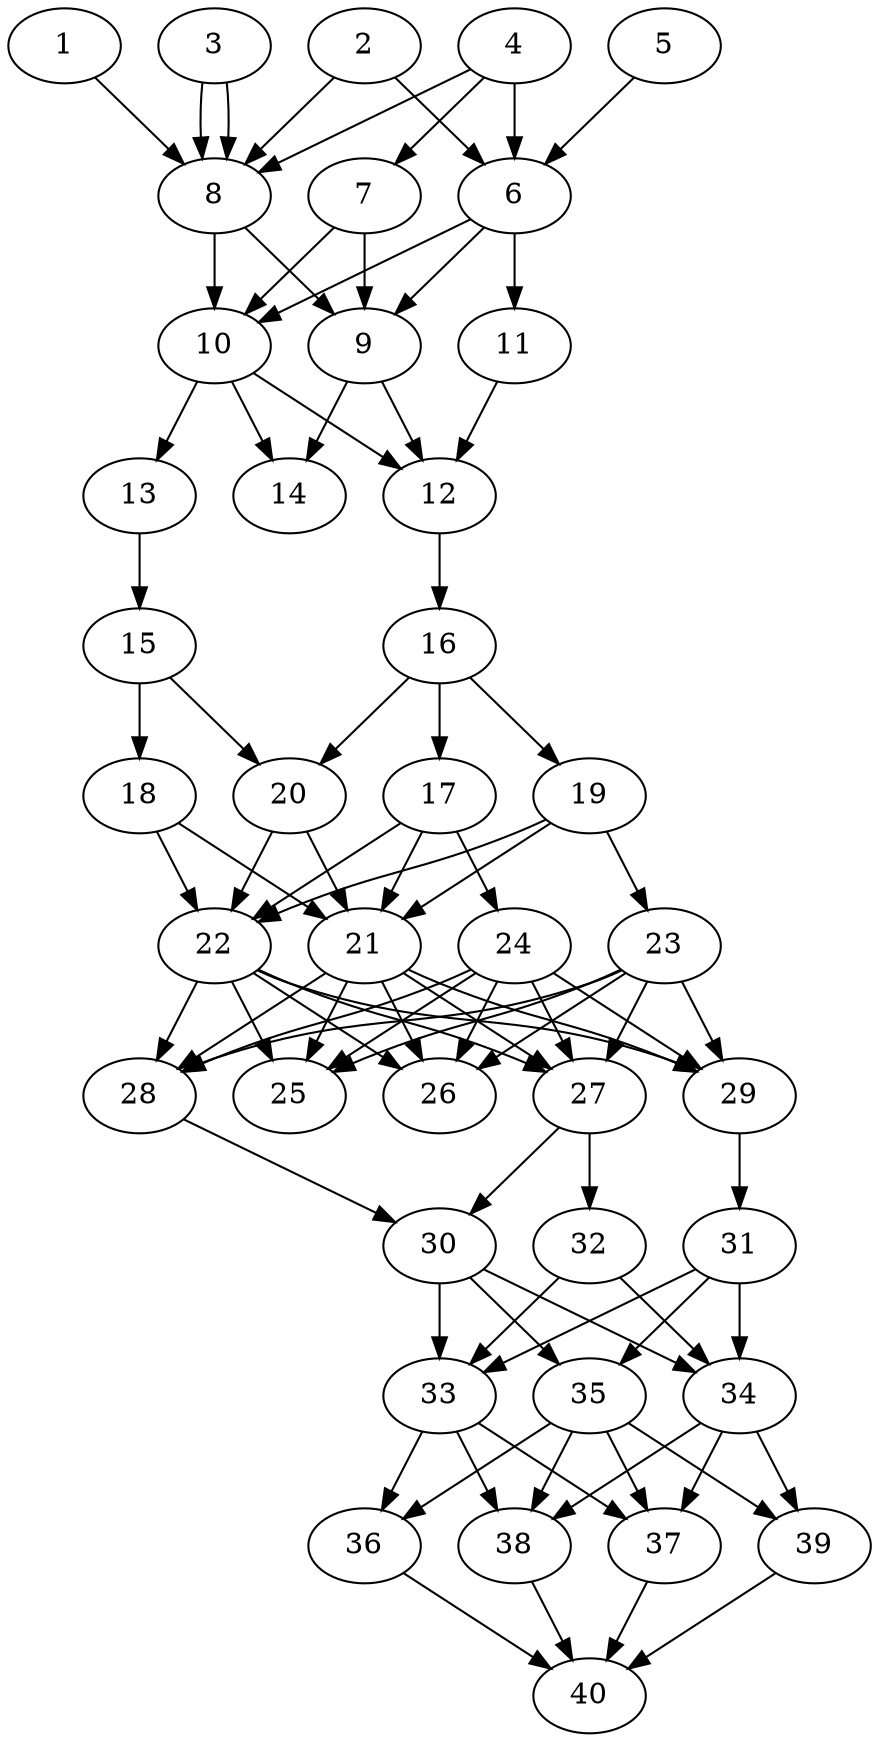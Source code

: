 // DAG automatically generated by daggen at Tue Aug  6 16:28:35 2019
// ./daggen --dot -n 40 --ccr 0.4 --fat 0.4 --regular 0.5 --density 0.9 --mindata 5242880 --maxdata 52428800 
digraph G {
  1 [size="74012160", alpha="0.17", expect_size="29604864"] 
  1 -> 8 [size ="29604864"]
  2 [size="80706560", alpha="0.07", expect_size="32282624"] 
  2 -> 6 [size ="32282624"]
  2 -> 8 [size ="32282624"]
  3 [size="119685120", alpha="0.17", expect_size="47874048"] 
  3 -> 8 [size ="47874048"]
  3 -> 8 [size ="47874048"]
  4 [size="100352000", alpha="0.03", expect_size="40140800"] 
  4 -> 6 [size ="40140800"]
  4 -> 7 [size ="40140800"]
  4 -> 8 [size ="40140800"]
  5 [size="43834880", alpha="0.18", expect_size="17533952"] 
  5 -> 6 [size ="17533952"]
  6 [size="47969280", alpha="0.11", expect_size="19187712"] 
  6 -> 9 [size ="19187712"]
  6 -> 10 [size ="19187712"]
  6 -> 11 [size ="19187712"]
  7 [size="40120320", alpha="0.01", expect_size="16048128"] 
  7 -> 9 [size ="16048128"]
  7 -> 10 [size ="16048128"]
  8 [size="73034240", alpha="0.01", expect_size="29213696"] 
  8 -> 9 [size ="29213696"]
  8 -> 10 [size ="29213696"]
  9 [size="21946880", alpha="0.01", expect_size="8778752"] 
  9 -> 12 [size ="8778752"]
  9 -> 14 [size ="8778752"]
  10 [size="72862720", alpha="0.16", expect_size="29145088"] 
  10 -> 12 [size ="29145088"]
  10 -> 13 [size ="29145088"]
  10 -> 14 [size ="29145088"]
  11 [size="52971520", alpha="0.18", expect_size="21188608"] 
  11 -> 12 [size ="21188608"]
  12 [size="33692160", alpha="0.08", expect_size="13476864"] 
  12 -> 16 [size ="13476864"]
  13 [size="76147200", alpha="0.10", expect_size="30458880"] 
  13 -> 15 [size ="30458880"]
  14 [size="60216320", alpha="0.10", expect_size="24086528"] 
  15 [size="77345280", alpha="0.10", expect_size="30938112"] 
  15 -> 18 [size ="30938112"]
  15 -> 20 [size ="30938112"]
  16 [size="67225600", alpha="0.02", expect_size="26890240"] 
  16 -> 17 [size ="26890240"]
  16 -> 19 [size ="26890240"]
  16 -> 20 [size ="26890240"]
  17 [size="15912960", alpha="0.13", expect_size="6365184"] 
  17 -> 21 [size ="6365184"]
  17 -> 22 [size ="6365184"]
  17 -> 24 [size ="6365184"]
  18 [size="21662720", alpha="0.11", expect_size="8665088"] 
  18 -> 21 [size ="8665088"]
  18 -> 22 [size ="8665088"]
  19 [size="29655040", alpha="0.01", expect_size="11862016"] 
  19 -> 21 [size ="11862016"]
  19 -> 22 [size ="11862016"]
  19 -> 23 [size ="11862016"]
  20 [size="34360320", alpha="0.17", expect_size="13744128"] 
  20 -> 21 [size ="13744128"]
  20 -> 22 [size ="13744128"]
  21 [size="125783040", alpha="0.03", expect_size="50313216"] 
  21 -> 25 [size ="50313216"]
  21 -> 26 [size ="50313216"]
  21 -> 27 [size ="50313216"]
  21 -> 28 [size ="50313216"]
  21 -> 29 [size ="50313216"]
  22 [size="113262080", alpha="0.01", expect_size="45304832"] 
  22 -> 25 [size ="45304832"]
  22 -> 26 [size ="45304832"]
  22 -> 27 [size ="45304832"]
  22 -> 28 [size ="45304832"]
  22 -> 29 [size ="45304832"]
  23 [size="41610240", alpha="0.16", expect_size="16644096"] 
  23 -> 25 [size ="16644096"]
  23 -> 26 [size ="16644096"]
  23 -> 27 [size ="16644096"]
  23 -> 28 [size ="16644096"]
  23 -> 29 [size ="16644096"]
  24 [size="99028480", alpha="0.07", expect_size="39611392"] 
  24 -> 25 [size ="39611392"]
  24 -> 26 [size ="39611392"]
  24 -> 27 [size ="39611392"]
  24 -> 28 [size ="39611392"]
  24 -> 29 [size ="39611392"]
  25 [size="40637440", alpha="0.03", expect_size="16254976"] 
  26 [size="101460480", alpha="0.05", expect_size="40584192"] 
  27 [size="112862720", alpha="0.11", expect_size="45145088"] 
  27 -> 30 [size ="45145088"]
  27 -> 32 [size ="45145088"]
  28 [size="74442240", alpha="0.07", expect_size="29776896"] 
  28 -> 30 [size ="29776896"]
  29 [size="23321600", alpha="0.05", expect_size="9328640"] 
  29 -> 31 [size ="9328640"]
  30 [size="26854400", alpha="0.13", expect_size="10741760"] 
  30 -> 33 [size ="10741760"]
  30 -> 34 [size ="10741760"]
  30 -> 35 [size ="10741760"]
  31 [size="124510720", alpha="0.08", expect_size="49804288"] 
  31 -> 33 [size ="49804288"]
  31 -> 34 [size ="49804288"]
  31 -> 35 [size ="49804288"]
  32 [size="23303680", alpha="0.07", expect_size="9321472"] 
  32 -> 33 [size ="9321472"]
  32 -> 34 [size ="9321472"]
  33 [size="26759680", alpha="0.16", expect_size="10703872"] 
  33 -> 36 [size ="10703872"]
  33 -> 37 [size ="10703872"]
  33 -> 38 [size ="10703872"]
  34 [size="123494400", alpha="0.13", expect_size="49397760"] 
  34 -> 37 [size ="49397760"]
  34 -> 38 [size ="49397760"]
  34 -> 39 [size ="49397760"]
  35 [size="46860800", alpha="0.01", expect_size="18744320"] 
  35 -> 36 [size ="18744320"]
  35 -> 37 [size ="18744320"]
  35 -> 38 [size ="18744320"]
  35 -> 39 [size ="18744320"]
  36 [size="63516160", alpha="0.18", expect_size="25406464"] 
  36 -> 40 [size ="25406464"]
  37 [size="90360320", alpha="0.15", expect_size="36144128"] 
  37 -> 40 [size ="36144128"]
  38 [size="36439040", alpha="0.14", expect_size="14575616"] 
  38 -> 40 [size ="14575616"]
  39 [size="79649280", alpha="0.16", expect_size="31859712"] 
  39 -> 40 [size ="31859712"]
  40 [size="110868480", alpha="0.01", expect_size="44347392"] 
}
